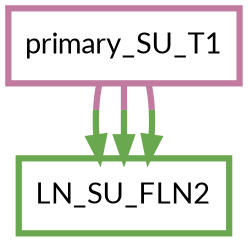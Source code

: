 digraph  {
dpi=600;size=3.5;
LN_SU_FLN2 [color="#6aa84fff", fillcolor=white, fontname=Lato, penwidth="3.0", shape=box];
primary_SU_T1 [color="#c27ba0ff", fillcolor=white, fontname=Lato, penwidth="3.0", shape=box];
primary_SU_T1 -> LN_SU_FLN2  [color="#c27ba0ff;0.5:#6aa84fff", key=0, penwidth=3];
primary_SU_T1 -> LN_SU_FLN2  [color="#c27ba0ff;0.5:#6aa84fff", key=1, penwidth=3];
primary_SU_T1 -> LN_SU_FLN2  [color="#c27ba0ff;0.5:#6aa84fff", key=2, penwidth=3];
}
